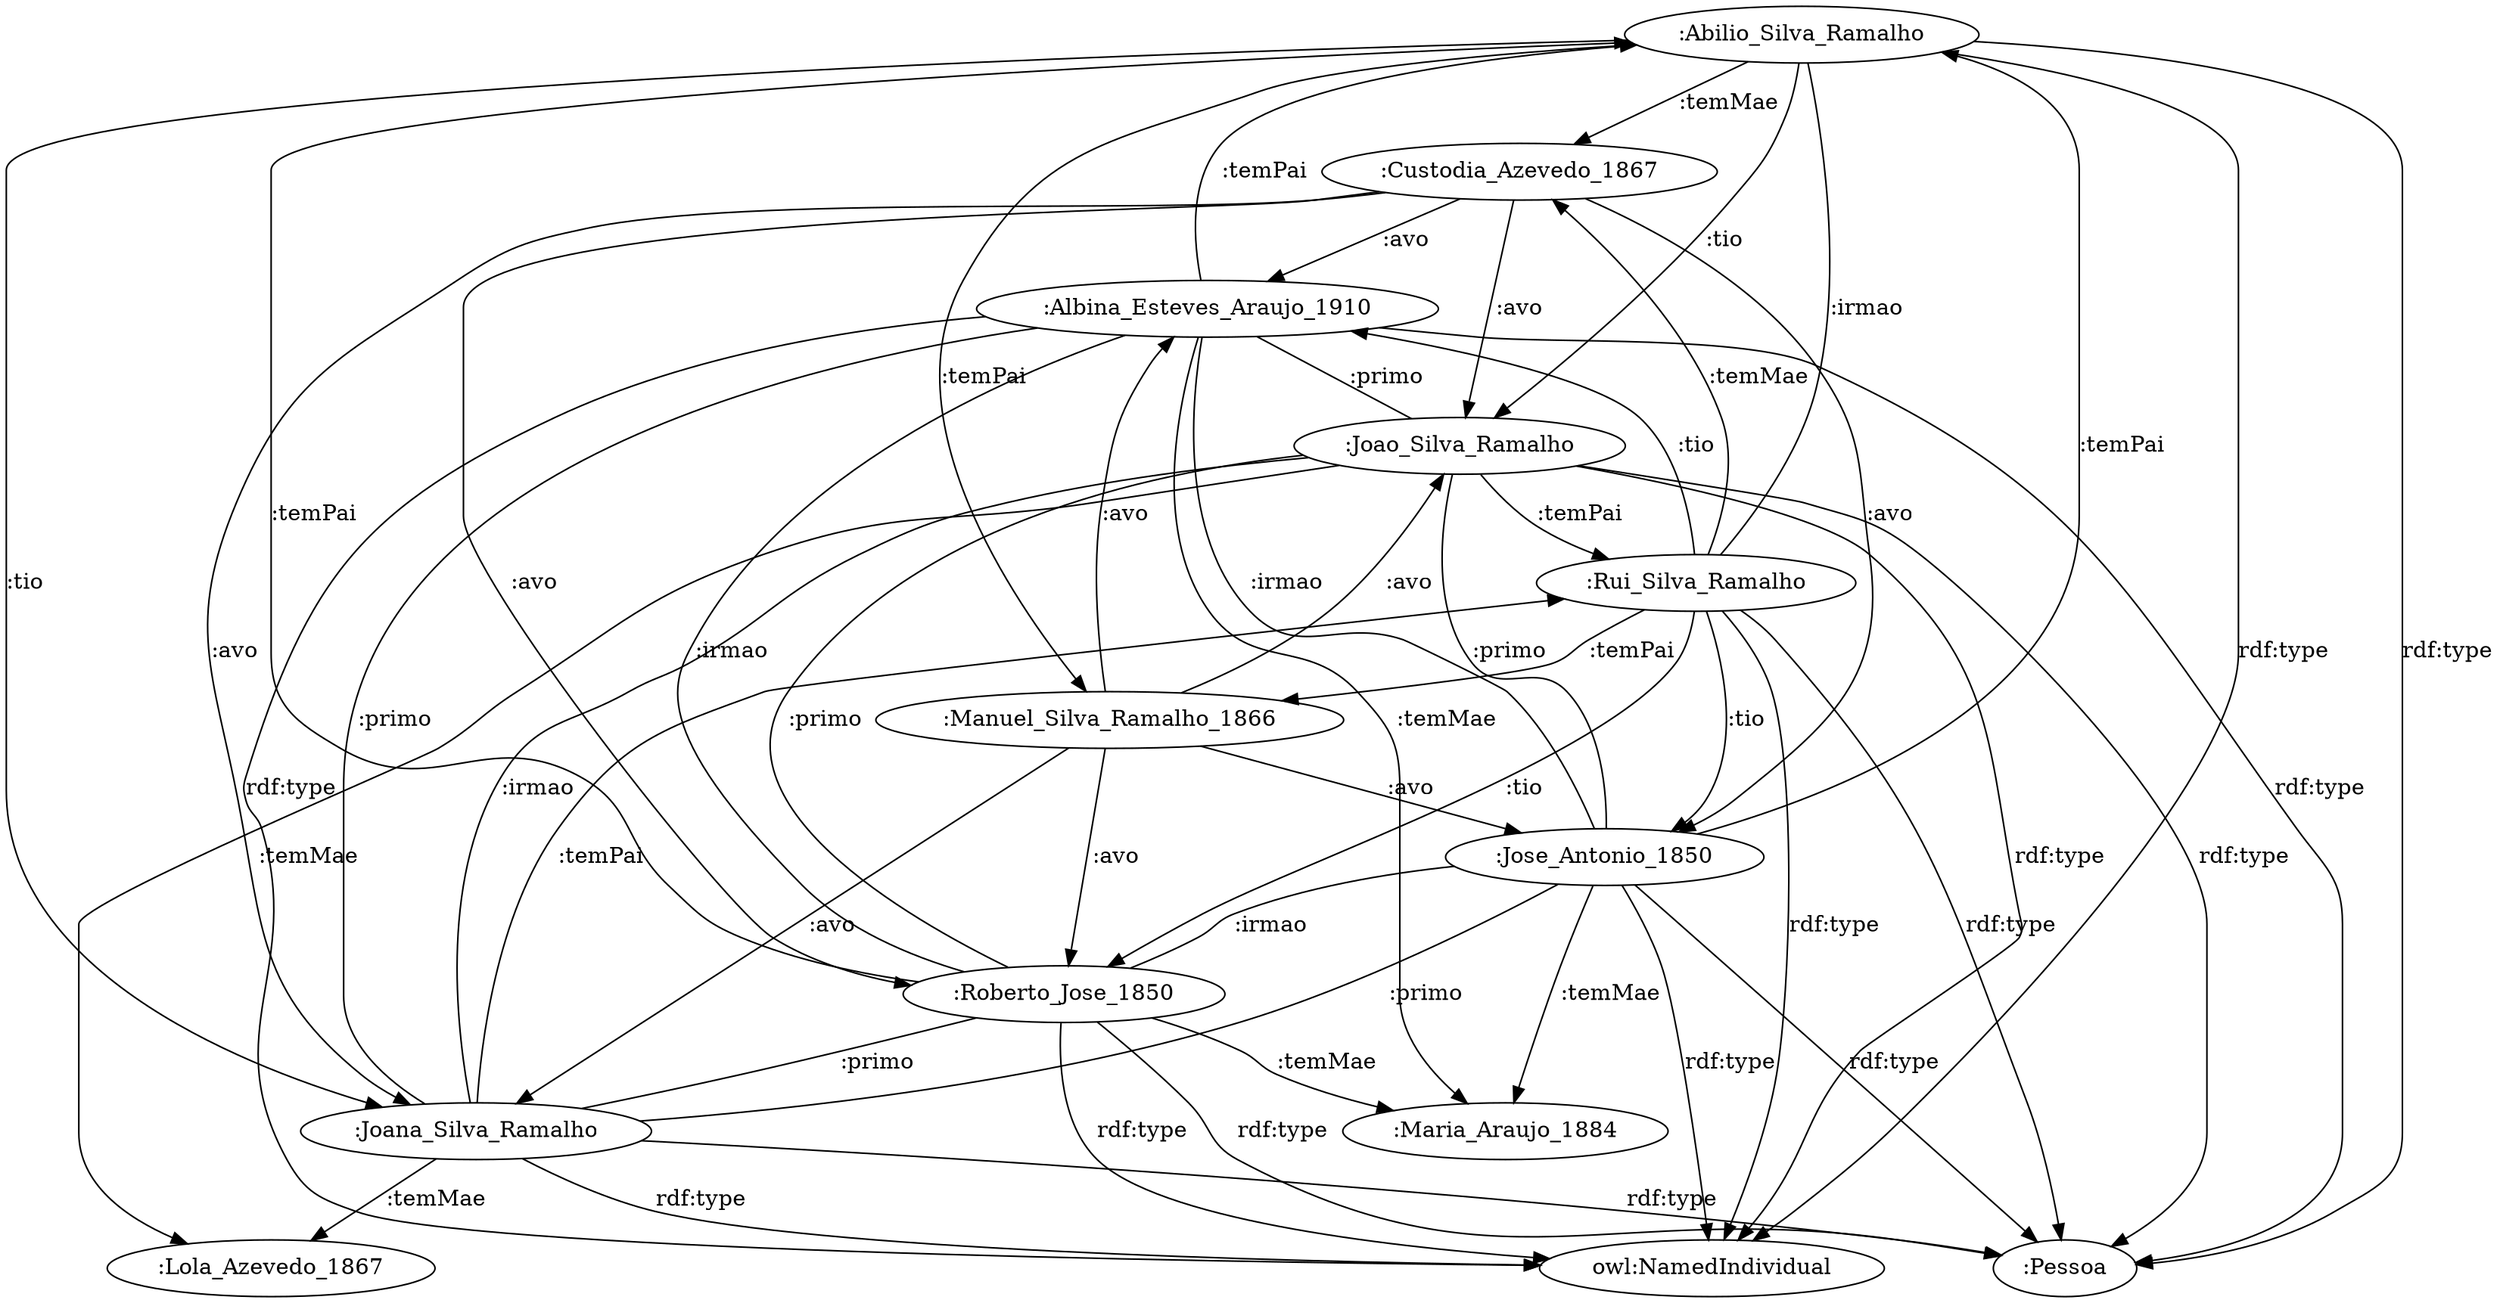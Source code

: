 digraph { 
":Abilio_Silva_Ramalho" -> "owl:NamedIndividual"[label="rdf:type"]
":Abilio_Silva_Ramalho" -> ":Pessoa"[label="rdf:type"]
":Abilio_Silva_Ramalho" -> ":Custodia_Azevedo_1867"[label=":temMae"]
":Abilio_Silva_Ramalho" -> ":Manuel_Silva_Ramalho_1866"[label=":temPai"]
":Rui_Silva_Ramalho" -> "owl:NamedIndividual"[label="rdf:type"]
":Rui_Silva_Ramalho" -> ":Pessoa"[label="rdf:type"]
":Rui_Silva_Ramalho" -> ":Custodia_Azevedo_1867"[label=":temMae"]
":Rui_Silva_Ramalho" -> ":Manuel_Silva_Ramalho_1866"[label=":temPai"]
":Albina_Esteves_Araujo_1910" -> "owl:NamedIndividual"[label="rdf:type"]
":Albina_Esteves_Araujo_1910" -> ":Pessoa"[label="rdf:type"]
":Albina_Esteves_Araujo_1910" -> ":Maria_Araujo_1884"[label=":temMae"]
":Albina_Esteves_Araujo_1910" -> ":Abilio_Silva_Ramalho"[label=":temPai"]
":Jose_Antonio_1850" -> "owl:NamedIndividual"[label="rdf:type"]
":Jose_Antonio_1850" -> ":Pessoa"[label="rdf:type"]
":Jose_Antonio_1850" -> ":Maria_Araujo_1884"[label=":temMae"]
":Jose_Antonio_1850" -> ":Abilio_Silva_Ramalho"[label=":temPai"]
":Roberto_Jose_1850" -> "owl:NamedIndividual"[label="rdf:type"]
":Roberto_Jose_1850" -> ":Pessoa"[label="rdf:type"]
":Roberto_Jose_1850" -> ":Maria_Araujo_1884"[label=":temMae"]
":Roberto_Jose_1850" -> ":Abilio_Silva_Ramalho"[label=":temPai"]
":Joana_Silva_Ramalho" -> "owl:NamedIndividual"[label="rdf:type"]
":Joana_Silva_Ramalho" -> ":Pessoa"[label="rdf:type"]
":Joana_Silva_Ramalho" -> ":Lola_Azevedo_1867"[label=":temMae"]
":Joana_Silva_Ramalho" -> ":Rui_Silva_Ramalho"[label=":temPai"]
":Joao_Silva_Ramalho" -> "owl:NamedIndividual"[label="rdf:type"]
":Joao_Silva_Ramalho" -> ":Pessoa"[label="rdf:type"]
":Joao_Silva_Ramalho" -> ":Lola_Azevedo_1867"[label=":temMae"]
":Joao_Silva_Ramalho" -> ":Rui_Silva_Ramalho"[label=":temPai"]
":Custodia_Azevedo_1867" -> ":Albina_Esteves_Araujo_1910"[label=":avo"]
":Manuel_Silva_Ramalho_1866" -> ":Albina_Esteves_Araujo_1910"[label=":avo"]
":Custodia_Azevedo_1867" -> ":Jose_Antonio_1850"[label=":avo"]
":Manuel_Silva_Ramalho_1866" -> ":Jose_Antonio_1850"[label=":avo"]
":Custodia_Azevedo_1867" -> ":Roberto_Jose_1850"[label=":avo"]
":Manuel_Silva_Ramalho_1866" -> ":Roberto_Jose_1850"[label=":avo"]
":Custodia_Azevedo_1867" -> ":Joana_Silva_Ramalho"[label=":avo"]
":Manuel_Silva_Ramalho_1866" -> ":Joana_Silva_Ramalho"[label=":avo"]
":Custodia_Azevedo_1867" -> ":Joao_Silva_Ramalho"[label=":avo"]
":Manuel_Silva_Ramalho_1866" -> ":Joao_Silva_Ramalho"[label=":avo"]
":Abilio_Silva_Ramalho" -> ":Rui_Silva_Ramalho"[arrowhead=none][label=":irmao"]
":Albina_Esteves_Araujo_1910" -> ":Jose_Antonio_1850"[arrowhead=none][label=":irmao"]
":Albina_Esteves_Araujo_1910" -> ":Roberto_Jose_1850"[arrowhead=none][label=":irmao"]
":Jose_Antonio_1850" -> ":Roberto_Jose_1850"[arrowhead=none][label=":irmao"]
":Joana_Silva_Ramalho" -> ":Joao_Silva_Ramalho"[arrowhead=none][label=":irmao"]
":Rui_Silva_Ramalho" -> ":Albina_Esteves_Araujo_1910"[label=":tio"]
":Rui_Silva_Ramalho" -> ":Jose_Antonio_1850"[label=":tio"]
":Rui_Silva_Ramalho" -> ":Roberto_Jose_1850"[label=":tio"]
":Abilio_Silva_Ramalho" -> ":Joana_Silva_Ramalho"[label=":tio"]
":Abilio_Silva_Ramalho" -> ":Joao_Silva_Ramalho"[label=":tio"]
":Albina_Esteves_Araujo_1910" -> ":Joana_Silva_Ramalho"[arrowhead=none][label=":primo"]
":Jose_Antonio_1850" -> ":Joana_Silva_Ramalho"[arrowhead=none][label=":primo"]
":Roberto_Jose_1850" -> ":Joana_Silva_Ramalho"[arrowhead=none][label=":primo"]
":Albina_Esteves_Araujo_1910" -> ":Joao_Silva_Ramalho"[arrowhead=none][label=":primo"]
":Jose_Antonio_1850" -> ":Joao_Silva_Ramalho"[arrowhead=none][label=":primo"]
":Roberto_Jose_1850" -> ":Joao_Silva_Ramalho"[arrowhead=none][label=":primo"]
}